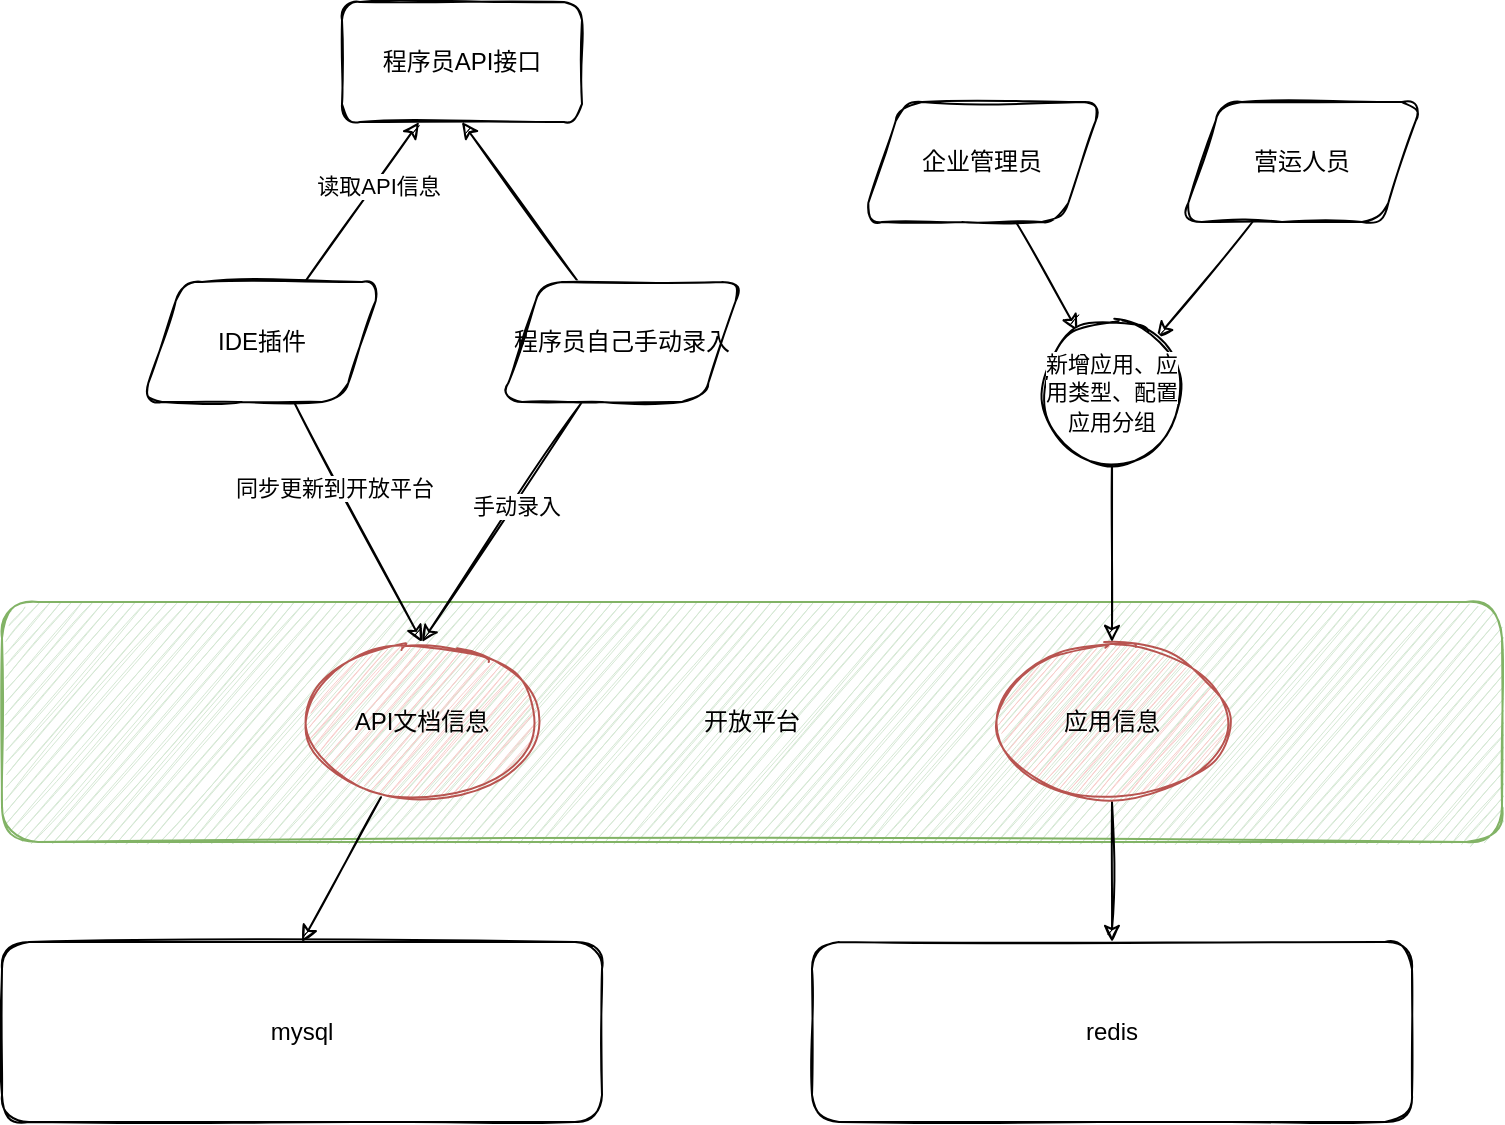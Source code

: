 <mxfile version="14.9.3" type="github">
  <diagram id="C5RBs43oDa-KdzZeNtuy" name="Page-1">
    <mxGraphModel dx="946" dy="1758" grid="1" gridSize="10" guides="1" tooltips="1" connect="1" arrows="1" fold="1" page="1" pageScale="1" pageWidth="827" pageHeight="1169" math="0" shadow="0">
      <root>
        <mxCell id="WIyWlLk6GJQsqaUBKTNV-0" />
        <mxCell id="WIyWlLk6GJQsqaUBKTNV-1" parent="WIyWlLk6GJQsqaUBKTNV-0" />
        <mxCell id="xybnSQBX6YIYGxx-96SF-1" value="开放平台" style="whiteSpace=wrap;html=1;sketch=1;rounded=1;fillColor=#d5e8d4;strokeColor=#82b366;" vertex="1" parent="WIyWlLk6GJQsqaUBKTNV-1">
          <mxGeometry x="30" y="280" width="750" height="120" as="geometry" />
        </mxCell>
        <mxCell id="xybnSQBX6YIYGxx-96SF-2" value="程序员API接口" style="whiteSpace=wrap;html=1;sketch=1;rounded=1;" vertex="1" parent="WIyWlLk6GJQsqaUBKTNV-1">
          <mxGeometry x="200" y="-20" width="120" height="60" as="geometry" />
        </mxCell>
        <mxCell id="xybnSQBX6YIYGxx-96SF-30" style="edgeStyle=none;rounded=0;sketch=1;orthogonalLoop=1;jettySize=auto;html=1;entryX=0.5;entryY=0;entryDx=0;entryDy=0;" edge="1" parent="WIyWlLk6GJQsqaUBKTNV-1" source="xybnSQBX6YIYGxx-96SF-3" target="xybnSQBX6YIYGxx-96SF-28">
          <mxGeometry relative="1" as="geometry" />
        </mxCell>
        <mxCell id="xybnSQBX6YIYGxx-96SF-3" value="API文档信息" style="ellipse;whiteSpace=wrap;html=1;sketch=1;rounded=1;fillColor=#f8cecc;strokeColor=#b85450;" vertex="1" parent="WIyWlLk6GJQsqaUBKTNV-1">
          <mxGeometry x="180" y="300" width="120" height="80" as="geometry" />
        </mxCell>
        <mxCell id="xybnSQBX6YIYGxx-96SF-33" style="edgeStyle=none;rounded=0;sketch=1;orthogonalLoop=1;jettySize=auto;html=1;entryX=0.5;entryY=0;entryDx=0;entryDy=0;" edge="1" parent="WIyWlLk6GJQsqaUBKTNV-1" source="xybnSQBX6YIYGxx-96SF-4" target="xybnSQBX6YIYGxx-96SF-32">
          <mxGeometry relative="1" as="geometry" />
        </mxCell>
        <mxCell id="xybnSQBX6YIYGxx-96SF-4" value="应用信息" style="ellipse;whiteSpace=wrap;html=1;sketch=1;rounded=1;fillColor=#f8cecc;strokeColor=#b85450;" vertex="1" parent="WIyWlLk6GJQsqaUBKTNV-1">
          <mxGeometry x="525" y="300" width="120" height="80" as="geometry" />
        </mxCell>
        <mxCell id="xybnSQBX6YIYGxx-96SF-8" style="orthogonalLoop=1;jettySize=auto;html=1;sketch=1;" edge="1" parent="WIyWlLk6GJQsqaUBKTNV-1" source="xybnSQBX6YIYGxx-96SF-7" target="xybnSQBX6YIYGxx-96SF-2">
          <mxGeometry relative="1" as="geometry" />
        </mxCell>
        <mxCell id="xybnSQBX6YIYGxx-96SF-9" value="读取API信息" style="edgeLabel;html=1;align=center;verticalAlign=middle;resizable=0;points=[];sketch=1;rounded=1;" vertex="1" connectable="0" parent="xybnSQBX6YIYGxx-96SF-8">
          <mxGeometry x="0.229" y="-2" relative="1" as="geometry">
            <mxPoint as="offset" />
          </mxGeometry>
        </mxCell>
        <mxCell id="xybnSQBX6YIYGxx-96SF-10" style="edgeStyle=none;orthogonalLoop=1;jettySize=auto;html=1;entryX=0.5;entryY=0;entryDx=0;entryDy=0;sketch=1;" edge="1" parent="WIyWlLk6GJQsqaUBKTNV-1" source="xybnSQBX6YIYGxx-96SF-7" target="xybnSQBX6YIYGxx-96SF-3">
          <mxGeometry relative="1" as="geometry" />
        </mxCell>
        <mxCell id="xybnSQBX6YIYGxx-96SF-11" value="同步更新到开放平台" style="edgeLabel;html=1;align=center;verticalAlign=middle;resizable=0;points=[];sketch=1;rounded=1;" vertex="1" connectable="0" parent="xybnSQBX6YIYGxx-96SF-10">
          <mxGeometry x="-0.315" y="-3" relative="1" as="geometry">
            <mxPoint x="1" as="offset" />
          </mxGeometry>
        </mxCell>
        <mxCell id="xybnSQBX6YIYGxx-96SF-7" value="IDE插件" style="shape=parallelogram;perimeter=parallelogramPerimeter;whiteSpace=wrap;html=1;fixedSize=1;sketch=1;rounded=1;" vertex="1" parent="WIyWlLk6GJQsqaUBKTNV-1">
          <mxGeometry x="100" y="120" width="120" height="60" as="geometry" />
        </mxCell>
        <mxCell id="xybnSQBX6YIYGxx-96SF-13" style="edgeStyle=none;orthogonalLoop=1;jettySize=auto;html=1;entryX=0.5;entryY=1;entryDx=0;entryDy=0;sketch=1;" edge="1" parent="WIyWlLk6GJQsqaUBKTNV-1" source="xybnSQBX6YIYGxx-96SF-12" target="xybnSQBX6YIYGxx-96SF-2">
          <mxGeometry relative="1" as="geometry" />
        </mxCell>
        <mxCell id="xybnSQBX6YIYGxx-96SF-14" style="edgeStyle=none;orthogonalLoop=1;jettySize=auto;html=1;entryX=0.5;entryY=0;entryDx=0;entryDy=0;sketch=1;" edge="1" parent="WIyWlLk6GJQsqaUBKTNV-1" source="xybnSQBX6YIYGxx-96SF-12" target="xybnSQBX6YIYGxx-96SF-3">
          <mxGeometry relative="1" as="geometry" />
        </mxCell>
        <mxCell id="xybnSQBX6YIYGxx-96SF-15" value="手动录入" style="edgeLabel;html=1;align=center;verticalAlign=middle;resizable=0;points=[];sketch=1;rounded=1;" vertex="1" connectable="0" parent="xybnSQBX6YIYGxx-96SF-14">
          <mxGeometry x="-0.142" y="1" relative="1" as="geometry">
            <mxPoint as="offset" />
          </mxGeometry>
        </mxCell>
        <mxCell id="xybnSQBX6YIYGxx-96SF-12" value="程序员自己手动录入" style="shape=parallelogram;perimeter=parallelogramPerimeter;whiteSpace=wrap;html=1;fixedSize=1;sketch=1;rounded=1;" vertex="1" parent="WIyWlLk6GJQsqaUBKTNV-1">
          <mxGeometry x="280" y="120" width="120" height="60" as="geometry" />
        </mxCell>
        <mxCell id="xybnSQBX6YIYGxx-96SF-25" style="edgeStyle=none;rounded=0;sketch=1;orthogonalLoop=1;jettySize=auto;html=1;" edge="1" parent="WIyWlLk6GJQsqaUBKTNV-1" source="xybnSQBX6YIYGxx-96SF-16" target="xybnSQBX6YIYGxx-96SF-22">
          <mxGeometry relative="1" as="geometry" />
        </mxCell>
        <mxCell id="xybnSQBX6YIYGxx-96SF-16" value="企业管理员" style="shape=parallelogram;perimeter=parallelogramPerimeter;whiteSpace=wrap;html=1;fixedSize=1;sketch=1;rounded=1;" vertex="1" parent="WIyWlLk6GJQsqaUBKTNV-1">
          <mxGeometry x="460" y="30" width="120" height="60" as="geometry" />
        </mxCell>
        <mxCell id="xybnSQBX6YIYGxx-96SF-26" style="edgeStyle=none;rounded=0;sketch=1;orthogonalLoop=1;jettySize=auto;html=1;" edge="1" parent="WIyWlLk6GJQsqaUBKTNV-1" source="xybnSQBX6YIYGxx-96SF-20" target="xybnSQBX6YIYGxx-96SF-22">
          <mxGeometry relative="1" as="geometry" />
        </mxCell>
        <mxCell id="xybnSQBX6YIYGxx-96SF-20" value="营运人员" style="shape=parallelogram;perimeter=parallelogramPerimeter;whiteSpace=wrap;html=1;fixedSize=1;sketch=1;rounded=1;" vertex="1" parent="WIyWlLk6GJQsqaUBKTNV-1">
          <mxGeometry x="620" y="30" width="120" height="60" as="geometry" />
        </mxCell>
        <mxCell id="xybnSQBX6YIYGxx-96SF-27" style="edgeStyle=none;rounded=0;sketch=1;orthogonalLoop=1;jettySize=auto;html=1;" edge="1" parent="WIyWlLk6GJQsqaUBKTNV-1" source="xybnSQBX6YIYGxx-96SF-22" target="xybnSQBX6YIYGxx-96SF-4">
          <mxGeometry relative="1" as="geometry" />
        </mxCell>
        <mxCell id="xybnSQBX6YIYGxx-96SF-22" value="&lt;span style=&quot;font-size: 11px ; background-color: rgb(255 , 255 , 255)&quot;&gt;新增应用、应用类型、配置应用分组&lt;/span&gt;" style="ellipse;whiteSpace=wrap;html=1;aspect=fixed;rounded=1;sketch=1;" vertex="1" parent="WIyWlLk6GJQsqaUBKTNV-1">
          <mxGeometry x="550" y="140" width="70" height="70" as="geometry" />
        </mxCell>
        <mxCell id="xybnSQBX6YIYGxx-96SF-28" value="mysql" style="rounded=1;whiteSpace=wrap;html=1;sketch=1;" vertex="1" parent="WIyWlLk6GJQsqaUBKTNV-1">
          <mxGeometry x="30" y="450" width="300" height="90" as="geometry" />
        </mxCell>
        <mxCell id="xybnSQBX6YIYGxx-96SF-32" value="redis" style="rounded=1;whiteSpace=wrap;html=1;sketch=1;" vertex="1" parent="WIyWlLk6GJQsqaUBKTNV-1">
          <mxGeometry x="435" y="450" width="300" height="90" as="geometry" />
        </mxCell>
      </root>
    </mxGraphModel>
  </diagram>
</mxfile>
